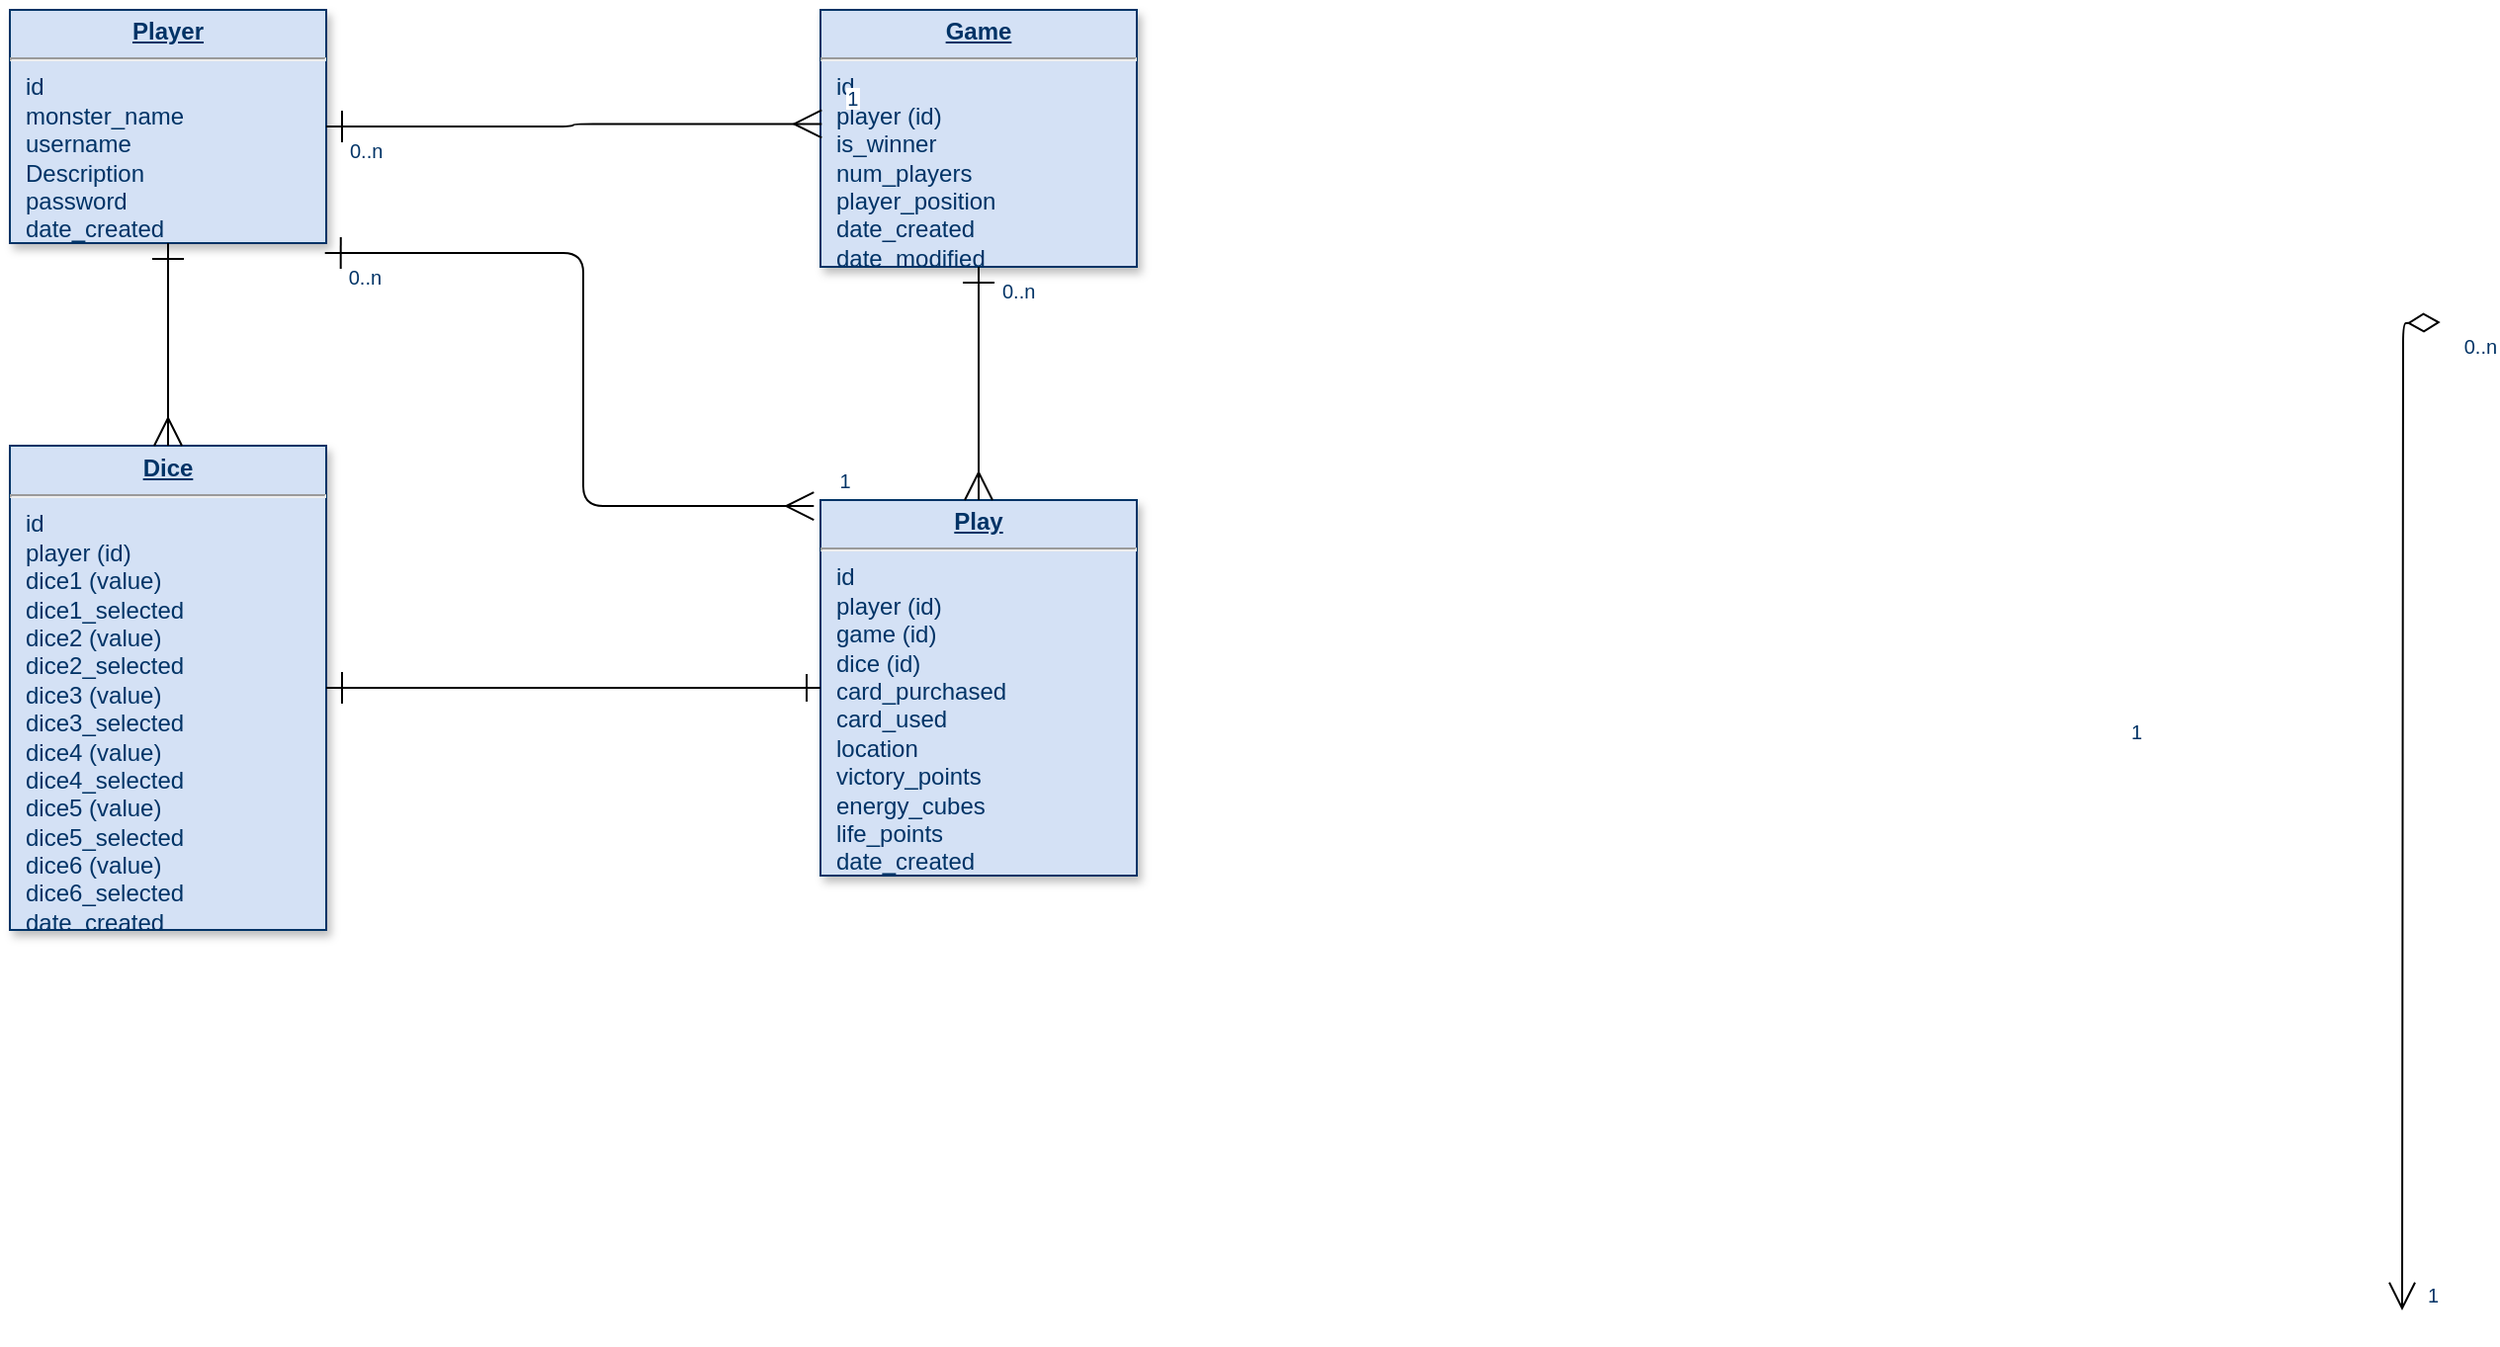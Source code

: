 <mxfile version="12.2.0" type="device" pages="1"><diagram name="Page-1" id="efa7a0a1-bf9b-a30e-e6df-94a7791c09e9"><mxGraphModel dx="768" dy="406" grid="1" gridSize="10" guides="1" tooltips="1" connect="1" arrows="1" fold="1" page="1" pageScale="1" pageWidth="826" pageHeight="1169" background="#ffffff" math="0" shadow="0"><root><mxCell id="0"/><mxCell id="1" parent="0"/><mxCell id="19" value="&lt;p style=&quot;margin: 0px ; margin-top: 4px ; text-align: center ; text-decoration: underline&quot;&gt;&lt;b&gt;Game&lt;/b&gt;&lt;/p&gt;&lt;hr&gt;&lt;p style=&quot;margin: 0px ; margin-left: 8px&quot;&gt;id&lt;br&gt;&lt;/p&gt;&lt;p style=&quot;margin: 0px ; margin-left: 8px&quot;&gt;player (id)&lt;/p&gt;&lt;p style=&quot;margin: 0px ; margin-left: 8px&quot;&gt;is_winner&lt;/p&gt;&lt;p style=&quot;margin: 0px ; margin-left: 8px&quot;&gt;num_players&lt;/p&gt;&lt;p style=&quot;margin: 0px ; margin-left: 8px&quot;&gt;player_position&lt;/p&gt;&lt;p style=&quot;margin: 0px ; margin-left: 8px&quot;&gt;date_created&lt;/p&gt;&lt;p style=&quot;margin: 0px ; margin-left: 8px&quot;&gt;date_modified&lt;/p&gt;" style="verticalAlign=top;align=left;overflow=fill;fontSize=12;fontFamily=Helvetica;html=1;strokeColor=#003366;shadow=1;fillColor=#D4E1F5;fontColor=#003366" parent="1" vertex="1"><mxGeometry x="450" y="22" width="160" height="130" as="geometry"/></mxCell><mxCell id="20" value="&lt;p style=&quot;margin: 0px ; margin-top: 4px ; text-align: center ; text-decoration: underline&quot;&gt;&lt;b&gt;Play&lt;/b&gt;&lt;/p&gt;&lt;hr&gt;&lt;p style=&quot;margin: 0px ; margin-left: 8px&quot;&gt;id&lt;/p&gt;&lt;p style=&quot;margin: 0px ; margin-left: 8px&quot;&gt;player (id)&lt;/p&gt;&lt;p style=&quot;margin: 0px ; margin-left: 8px&quot;&gt;game (id)&lt;/p&gt;&lt;p style=&quot;margin: 0px ; margin-left: 8px&quot;&gt;dice (id)&lt;/p&gt;&lt;p style=&quot;margin: 0px ; margin-left: 8px&quot;&gt;card_purchased&lt;/p&gt;&lt;p style=&quot;margin: 0px ; margin-left: 8px&quot;&gt;card_used&lt;/p&gt;&lt;p style=&quot;margin: 0px ; margin-left: 8px&quot;&gt;location&lt;/p&gt;&lt;p style=&quot;margin: 0px ; margin-left: 8px&quot;&gt;victory_points&lt;/p&gt;&lt;p style=&quot;margin: 0px ; margin-left: 8px&quot;&gt;energy_cubes&lt;/p&gt;&lt;p style=&quot;margin: 0px ; margin-left: 8px&quot;&gt;life_points&lt;/p&gt;&lt;p style=&quot;margin: 0px ; margin-left: 8px&quot;&gt;date_created&lt;/p&gt;" style="verticalAlign=top;align=left;overflow=fill;fontSize=12;fontFamily=Helvetica;html=1;strokeColor=#003366;shadow=1;fillColor=#D4E1F5;fontColor=#003366" parent="1" vertex="1"><mxGeometry x="450" y="270" width="160" height="190" as="geometry"/></mxCell><mxCell id="21" value="&lt;p style=&quot;margin: 0px ; margin-top: 4px ; text-align: center ; text-decoration: underline&quot;&gt;&lt;b&gt;Dice&lt;/b&gt;&lt;/p&gt;&lt;hr&gt;&lt;p style=&quot;margin: 0px ; margin-left: 8px&quot;&gt;id&lt;/p&gt;&lt;p style=&quot;margin: 0px ; margin-left: 8px&quot;&gt;player (id)&lt;/p&gt;&lt;p style=&quot;margin: 0px ; margin-left: 8px&quot;&gt;dice1 (value)&lt;/p&gt;&lt;p style=&quot;margin: 0px ; margin-left: 8px&quot;&gt;dice1_selected&lt;br&gt;&lt;/p&gt;&lt;p style=&quot;margin: 0px ; margin-left: 8px&quot;&gt;dice2 (value)&lt;/p&gt;&lt;p style=&quot;margin: 0px ; margin-left: 8px&quot;&gt;dice2_selected&lt;br&gt;&lt;/p&gt;&lt;p style=&quot;margin: 0px 0px 0px 8px&quot;&gt;dice3 (value)&lt;/p&gt;&lt;p style=&quot;margin: 0px 0px 0px 8px&quot;&gt;dice3_selected&lt;/p&gt;&lt;p style=&quot;margin: 0px 0px 0px 8px&quot;&gt;dice4 (value)&lt;/p&gt;&lt;p style=&quot;margin: 0px 0px 0px 8px&quot;&gt;dice4_selected&lt;/p&gt;&lt;p style=&quot;margin: 0px 0px 0px 8px&quot;&gt;dice5 (value)&lt;/p&gt;&lt;p style=&quot;margin: 0px 0px 0px 8px&quot;&gt;dice5_selected&lt;/p&gt;&lt;p style=&quot;margin: 0px 0px 0px 8px&quot;&gt;dice6 (value)&lt;/p&gt;&lt;p style=&quot;margin: 0px 0px 0px 8px&quot;&gt;dice6_selected&lt;/p&gt;&lt;p style=&quot;margin: 0px 0px 0px 8px&quot;&gt;date_created&lt;br&gt;&lt;/p&gt;" style="verticalAlign=top;align=left;overflow=fill;fontSize=12;fontFamily=Helvetica;html=1;strokeColor=#003366;shadow=1;fillColor=#D4E1F5;fontColor=#003366" parent="1" vertex="1"><mxGeometry x="40" y="242.5" width="160" height="245" as="geometry"/></mxCell><mxCell id="25" value="&lt;p style=&quot;margin: 0px ; margin-top: 4px ; text-align: center ; text-decoration: underline&quot;&gt;&lt;b&gt;Player&lt;/b&gt;&lt;/p&gt;&lt;hr&gt;&lt;p style=&quot;margin: 0px ; margin-left: 8px&quot;&gt;id&lt;/p&gt;&lt;p style=&quot;margin: 0px ; margin-left: 8px&quot;&gt;monster_name&lt;/p&gt;&lt;p style=&quot;margin: 0px ; margin-left: 8px&quot;&gt;username&lt;/p&gt;&lt;p style=&quot;margin: 0px ; margin-left: 8px&quot;&gt;Description&lt;/p&gt;&lt;p style=&quot;margin: 0px ; margin-left: 8px&quot;&gt;password&lt;/p&gt;&lt;p style=&quot;margin: 0px ; margin-left: 8px&quot;&gt;date_created&lt;/p&gt;" style="verticalAlign=top;align=left;overflow=fill;fontSize=12;fontFamily=Helvetica;html=1;strokeColor=#003366;shadow=1;fillColor=#D4E1F5;fontColor=#003366" parent="1" vertex="1"><mxGeometry x="40" y="22" width="160" height="118" as="geometry"/></mxCell><mxCell id="36" value="" style="endArrow=ERmany;endSize=12;startArrow=ERone;startSize=14;startFill=0;edgeStyle=orthogonalEdgeStyle;endFill=0;" parent="1" source="19" target="20" edge="1"><mxGeometry y="160" as="geometry"><mxPoint y="160" as="sourcePoint"/><mxPoint x="160" y="160" as="targetPoint"/></mxGeometry></mxCell><mxCell id="37" value="0..n" style="resizable=0;align=left;verticalAlign=top;labelBackgroundColor=#ffffff;fontSize=10;strokeColor=#003366;shadow=1;fillColor=#D4E1F5;fontColor=#003366" parent="36" connectable="0" vertex="1"><mxGeometry x="-1" relative="1" as="geometry"><mxPoint x="10" as="offset"/></mxGeometry></mxCell><mxCell id="38" value="1" style="resizable=0;align=right;verticalAlign=top;labelBackgroundColor=#ffffff;fontSize=10;strokeColor=#003366;shadow=1;fillColor=#D4E1F5;fontColor=#003366" parent="36" connectable="0" vertex="1"><mxGeometry x="1" relative="1" as="geometry"><mxPoint x="590" y="105" as="offset"/></mxGeometry></mxCell><mxCell id="57" value="" style="endArrow=open;endSize=12;startArrow=diamondThin;startSize=14;startFill=0;edgeStyle=orthogonalEdgeStyle" parent="1" source="27" edge="1"><mxGeometry x="1269.36" y="180" as="geometry"><mxPoint x="1269.36" y="180" as="sourcePoint"/><mxPoint x="1250" y="680" as="targetPoint"/></mxGeometry></mxCell><mxCell id="58" value="0..n" style="resizable=0;align=left;verticalAlign=top;labelBackgroundColor=#ffffff;fontSize=10;strokeColor=#003366;shadow=1;fillColor=#D4E1F5;fontColor=#003366" parent="57" connectable="0" vertex="1"><mxGeometry x="-1" relative="1" as="geometry"><mxPoint x="10" as="offset"/></mxGeometry></mxCell><mxCell id="59" value="1" style="resizable=0;align=right;verticalAlign=top;labelBackgroundColor=#ffffff;fontSize=10;strokeColor=#003366;shadow=1;fillColor=#D4E1F5;fontColor=#003366" parent="57" connectable="0" vertex="1"><mxGeometry x="1" relative="1" as="geometry"><mxPoint x="20" y="-20" as="offset"/></mxGeometry></mxCell><mxCell id="90" value="" style="endArrow=ERmany;endSize=12;startArrow=ERone;startSize=14;startFill=0;edgeStyle=orthogonalEdgeStyle;endFill=0;" parent="1" source="25" target="21" edge="1"><mxGeometry x="620" y="340" as="geometry"><mxPoint x="620" y="340" as="sourcePoint"/><mxPoint x="780" y="340" as="targetPoint"/></mxGeometry></mxCell><mxCell id="103" value="" style="endArrow=ERone;endSize=12;startArrow=ERone;startSize=14;startFill=0;edgeStyle=orthogonalEdgeStyle;align=left;verticalAlign=bottom;endFill=0;" parent="1" source="21" target="20" edge="1"><mxGeometry x="-0.818" y="5.0" relative="1" as="geometry"><mxPoint x="80" y="510" as="sourcePoint"/><mxPoint x="240" y="510" as="targetPoint"/><mxPoint as="offset"/></mxGeometry></mxCell><mxCell id="P_1f_IS74v-fVfSJt5Z3-118" value="" style="endArrow=ERmany;endSize=12;startArrow=ERone;startSize=14;startFill=0;edgeStyle=orthogonalEdgeStyle;exitX=1;exitY=0.5;exitDx=0;exitDy=0;entryX=0.004;entryY=0.444;entryDx=0;entryDy=0;entryPerimeter=0;endFill=0;" edge="1" parent="1" source="25" target="19"><mxGeometry x="720" y="380" as="geometry"><mxPoint x="220" y="180" as="sourcePoint"/><mxPoint x="220" y="282.5" as="targetPoint"/></mxGeometry></mxCell><mxCell id="P_1f_IS74v-fVfSJt5Z3-119" value="0..n" style="resizable=0;align=left;verticalAlign=top;labelBackgroundColor=#ffffff;fontSize=10;strokeColor=#003366;shadow=1;fillColor=#D4E1F5;fontColor=#003366" connectable="0" vertex="1" parent="P_1f_IS74v-fVfSJt5Z3-118"><mxGeometry x="-1" relative="1" as="geometry"><mxPoint x="10" as="offset"/></mxGeometry></mxCell><mxCell id="P_1f_IS74v-fVfSJt5Z3-120" value="1" style="resizable=0;align=right;verticalAlign=top;labelBackgroundColor=#ffffff;fontSize=10;strokeColor=#003366;shadow=1;fillColor=#D4E1F5;fontColor=#003366" connectable="0" vertex="1" parent="P_1f_IS74v-fVfSJt5Z3-118"><mxGeometry x="1" relative="1" as="geometry"><mxPoint x="20" y="-25.0" as="offset"/></mxGeometry></mxCell><mxCell id="P_1f_IS74v-fVfSJt5Z3-121" value="" style="endArrow=ERmany;endSize=12;startArrow=ERone;startSize=14;startFill=0;edgeStyle=orthogonalEdgeStyle;exitX=0.996;exitY=1.042;exitDx=0;exitDy=0;entryX=-0.021;entryY=0.016;entryDx=0;entryDy=0;entryPerimeter=0;endFill=0;exitPerimeter=0;" edge="1" parent="1" source="25" target="20"><mxGeometry x="790" y="469" as="geometry"><mxPoint x="270" y="170" as="sourcePoint"/><mxPoint x="521" y="169" as="targetPoint"/><Array as="points"><mxPoint x="330" y="145"/><mxPoint x="330" y="273"/></Array></mxGeometry></mxCell><mxCell id="P_1f_IS74v-fVfSJt5Z3-122" value="0..n" style="resizable=0;align=left;verticalAlign=top;labelBackgroundColor=#ffffff;fontSize=10;strokeColor=#003366;shadow=1;fillColor=#D4E1F5;fontColor=#003366" connectable="0" vertex="1" parent="P_1f_IS74v-fVfSJt5Z3-121"><mxGeometry x="-1" relative="1" as="geometry"><mxPoint x="10" as="offset"/></mxGeometry></mxCell><mxCell id="P_1f_IS74v-fVfSJt5Z3-123" value="1" style="resizable=0;align=right;verticalAlign=top;labelBackgroundColor=#ffffff;fontSize=10;strokeColor=#003366;shadow=1;fillColor=#D4E1F5;fontColor=#003366" connectable="0" vertex="1" parent="P_1f_IS74v-fVfSJt5Z3-121"><mxGeometry x="1" relative="1" as="geometry"><mxPoint x="20" y="-25.0" as="offset"/></mxGeometry></mxCell></root></mxGraphModel></diagram></mxfile>